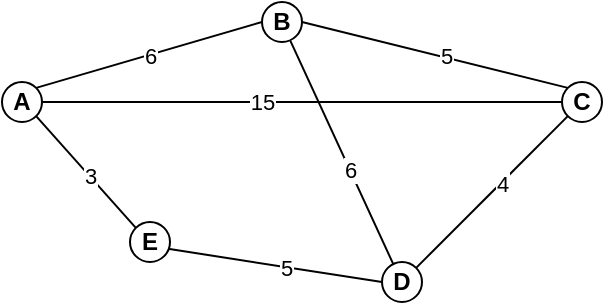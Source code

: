 <mxfile version="22.0.0" type="device">
  <diagram name="Pàgina-1" id="SXymaxQ0fnPP3MxZsTyu">
    <mxGraphModel dx="439" dy="331" grid="1" gridSize="10" guides="1" tooltips="1" connect="1" arrows="1" fold="1" page="1" pageScale="1" pageWidth="827" pageHeight="1169" math="0" shadow="0">
      <root>
        <mxCell id="0" />
        <mxCell id="1" parent="0" />
        <mxCell id="emVnELW7l06RB4Jt8qlT-1" value="&lt;b&gt;A&lt;/b&gt;" style="ellipse;whiteSpace=wrap;html=1;aspect=fixed;" vertex="1" parent="1">
          <mxGeometry x="340" y="300" width="20" height="20" as="geometry" />
        </mxCell>
        <mxCell id="emVnELW7l06RB4Jt8qlT-3" value="&lt;b&gt;B&lt;/b&gt;" style="ellipse;whiteSpace=wrap;html=1;aspect=fixed;align=center;" vertex="1" parent="1">
          <mxGeometry x="470" y="260" width="20" height="20" as="geometry" />
        </mxCell>
        <mxCell id="emVnELW7l06RB4Jt8qlT-4" value="&lt;b&gt;D&lt;/b&gt;" style="ellipse;whiteSpace=wrap;html=1;aspect=fixed;" vertex="1" parent="1">
          <mxGeometry x="530" y="390" width="20" height="20" as="geometry" />
        </mxCell>
        <mxCell id="emVnELW7l06RB4Jt8qlT-5" value="&lt;b&gt;E&lt;/b&gt;" style="ellipse;whiteSpace=wrap;html=1;aspect=fixed;" vertex="1" parent="1">
          <mxGeometry x="404" y="370" width="20" height="20" as="geometry" />
        </mxCell>
        <mxCell id="emVnELW7l06RB4Jt8qlT-6" value="&lt;b&gt;C&lt;/b&gt;" style="ellipse;whiteSpace=wrap;html=1;aspect=fixed;" vertex="1" parent="1">
          <mxGeometry x="620" y="300" width="20" height="20" as="geometry" />
        </mxCell>
        <mxCell id="emVnELW7l06RB4Jt8qlT-7" value="" style="endArrow=none;html=1;rounded=0;entryX=0;entryY=1;entryDx=0;entryDy=0;exitX=1;exitY=0;exitDx=0;exitDy=0;" edge="1" parent="1" source="emVnELW7l06RB4Jt8qlT-4" target="emVnELW7l06RB4Jt8qlT-6">
          <mxGeometry width="50" height="50" relative="1" as="geometry">
            <mxPoint x="590" y="400" as="sourcePoint" />
            <mxPoint x="640" y="350" as="targetPoint" />
          </mxGeometry>
        </mxCell>
        <mxCell id="emVnELW7l06RB4Jt8qlT-8" value="4" style="edgeLabel;html=1;align=center;verticalAlign=middle;resizable=0;points=[];" vertex="1" connectable="0" parent="emVnELW7l06RB4Jt8qlT-7">
          <mxGeometry x="0.231" relative="1" as="geometry">
            <mxPoint x="-4" y="4" as="offset" />
          </mxGeometry>
        </mxCell>
        <mxCell id="emVnELW7l06RB4Jt8qlT-9" value="" style="endArrow=none;html=1;rounded=0;entryX=0;entryY=0.5;entryDx=0;entryDy=0;exitX=1;exitY=0.5;exitDx=0;exitDy=0;" edge="1" parent="1" source="emVnELW7l06RB4Jt8qlT-1" target="emVnELW7l06RB4Jt8qlT-6">
          <mxGeometry width="50" height="50" relative="1" as="geometry">
            <mxPoint x="430" y="330" as="sourcePoint" />
            <mxPoint x="556" y="320" as="targetPoint" />
          </mxGeometry>
        </mxCell>
        <mxCell id="emVnELW7l06RB4Jt8qlT-11" value="15" style="edgeLabel;html=1;align=center;verticalAlign=middle;resizable=0;points=[];" vertex="1" connectable="0" parent="emVnELW7l06RB4Jt8qlT-9">
          <mxGeometry x="0.011" y="1" relative="1" as="geometry">
            <mxPoint x="-22" y="1" as="offset" />
          </mxGeometry>
        </mxCell>
        <mxCell id="emVnELW7l06RB4Jt8qlT-13" value="" style="endArrow=none;html=1;rounded=0;entryX=0;entryY=0;entryDx=0;entryDy=0;exitX=1;exitY=0.5;exitDx=0;exitDy=0;" edge="1" parent="1" source="emVnELW7l06RB4Jt8qlT-3" target="emVnELW7l06RB4Jt8qlT-6">
          <mxGeometry width="50" height="50" relative="1" as="geometry">
            <mxPoint x="567" y="413" as="sourcePoint" />
            <mxPoint x="643" y="337" as="targetPoint" />
          </mxGeometry>
        </mxCell>
        <mxCell id="emVnELW7l06RB4Jt8qlT-15" value="5" style="edgeLabel;html=1;align=center;verticalAlign=middle;resizable=0;points=[];" vertex="1" connectable="0" parent="emVnELW7l06RB4Jt8qlT-13">
          <mxGeometry x="0.209" y="-1" relative="1" as="geometry">
            <mxPoint x="-9" y="-4" as="offset" />
          </mxGeometry>
        </mxCell>
        <mxCell id="emVnELW7l06RB4Jt8qlT-16" value="" style="endArrow=none;html=1;rounded=0;entryX=0.71;entryY=0.97;entryDx=0;entryDy=0;exitX=0.29;exitY=0.07;exitDx=0;exitDy=0;exitPerimeter=0;entryPerimeter=0;" edge="1" parent="1" source="emVnELW7l06RB4Jt8qlT-4" target="emVnELW7l06RB4Jt8qlT-3">
          <mxGeometry width="50" height="50" relative="1" as="geometry">
            <mxPoint x="577" y="423" as="sourcePoint" />
            <mxPoint x="653" y="347" as="targetPoint" />
          </mxGeometry>
        </mxCell>
        <mxCell id="emVnELW7l06RB4Jt8qlT-18" value="6" style="edgeLabel;html=1;align=center;verticalAlign=middle;resizable=0;points=[];" vertex="1" connectable="0" parent="emVnELW7l06RB4Jt8qlT-16">
          <mxGeometry x="-0.153" relative="1" as="geometry">
            <mxPoint as="offset" />
          </mxGeometry>
        </mxCell>
        <mxCell id="emVnELW7l06RB4Jt8qlT-20" value="" style="endArrow=none;html=1;rounded=0;entryX=1;entryY=1;entryDx=0;entryDy=0;exitX=0;exitY=0;exitDx=0;exitDy=0;" edge="1" parent="1" source="emVnELW7l06RB4Jt8qlT-5" target="emVnELW7l06RB4Jt8qlT-1">
          <mxGeometry width="50" height="50" relative="1" as="geometry">
            <mxPoint x="440" y="420" as="sourcePoint" />
            <mxPoint x="490" y="370" as="targetPoint" />
          </mxGeometry>
        </mxCell>
        <mxCell id="emVnELW7l06RB4Jt8qlT-22" value="3" style="edgeLabel;html=1;align=center;verticalAlign=middle;resizable=0;points=[];" vertex="1" connectable="0" parent="emVnELW7l06RB4Jt8qlT-20">
          <mxGeometry x="-0.065" relative="1" as="geometry">
            <mxPoint as="offset" />
          </mxGeometry>
        </mxCell>
        <mxCell id="emVnELW7l06RB4Jt8qlT-26" value="" style="endArrow=none;html=1;rounded=0;entryX=0;entryY=0.5;entryDx=0;entryDy=0;exitX=0.95;exitY=0.67;exitDx=0;exitDy=0;exitPerimeter=0;" edge="1" parent="1" source="emVnELW7l06RB4Jt8qlT-5" target="emVnELW7l06RB4Jt8qlT-4">
          <mxGeometry width="50" height="50" relative="1" as="geometry">
            <mxPoint x="440" y="420" as="sourcePoint" />
            <mxPoint x="490" y="370" as="targetPoint" />
          </mxGeometry>
        </mxCell>
        <mxCell id="emVnELW7l06RB4Jt8qlT-27" value="5" style="edgeLabel;html=1;align=center;verticalAlign=middle;resizable=0;points=[];" vertex="1" connectable="0" parent="emVnELW7l06RB4Jt8qlT-26">
          <mxGeometry x="0.093" relative="1" as="geometry">
            <mxPoint as="offset" />
          </mxGeometry>
        </mxCell>
        <mxCell id="emVnELW7l06RB4Jt8qlT-28" value="" style="endArrow=none;html=1;rounded=0;entryX=0;entryY=0.5;entryDx=0;entryDy=0;exitX=1;exitY=0;exitDx=0;exitDy=0;" edge="1" parent="1" source="emVnELW7l06RB4Jt8qlT-1" target="emVnELW7l06RB4Jt8qlT-3">
          <mxGeometry width="50" height="50" relative="1" as="geometry">
            <mxPoint x="440" y="420" as="sourcePoint" />
            <mxPoint x="490" y="370" as="targetPoint" />
          </mxGeometry>
        </mxCell>
        <mxCell id="emVnELW7l06RB4Jt8qlT-29" value="6" style="edgeLabel;html=1;align=center;verticalAlign=middle;resizable=0;points=[];" vertex="1" connectable="0" parent="emVnELW7l06RB4Jt8qlT-28">
          <mxGeometry x="0.006" relative="1" as="geometry">
            <mxPoint as="offset" />
          </mxGeometry>
        </mxCell>
      </root>
    </mxGraphModel>
  </diagram>
</mxfile>
